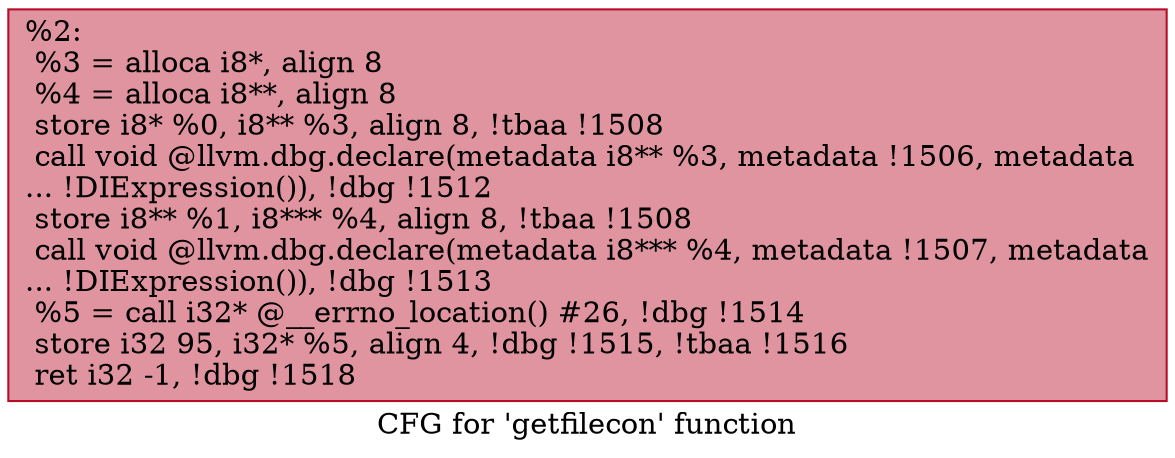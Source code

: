 digraph "CFG for 'getfilecon' function" {
	label="CFG for 'getfilecon' function";

	Node0x162caf0 [shape=record,color="#b70d28ff", style=filled, fillcolor="#b70d2870",label="{%2:\l  %3 = alloca i8*, align 8\l  %4 = alloca i8**, align 8\l  store i8* %0, i8** %3, align 8, !tbaa !1508\l  call void @llvm.dbg.declare(metadata i8** %3, metadata !1506, metadata\l... !DIExpression()), !dbg !1512\l  store i8** %1, i8*** %4, align 8, !tbaa !1508\l  call void @llvm.dbg.declare(metadata i8*** %4, metadata !1507, metadata\l... !DIExpression()), !dbg !1513\l  %5 = call i32* @__errno_location() #26, !dbg !1514\l  store i32 95, i32* %5, align 4, !dbg !1515, !tbaa !1516\l  ret i32 -1, !dbg !1518\l}"];
}
